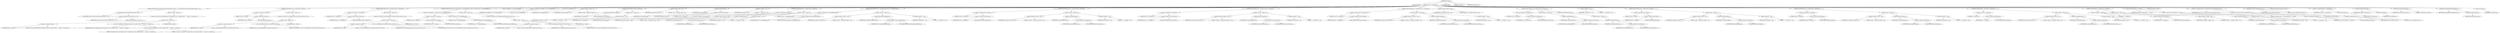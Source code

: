 digraph "execute" {  
"562" [label = <(METHOD,execute)<SUB>309</SUB>> ]
"74" [label = <(PARAM,this)<SUB>309</SUB>> ]
"563" [label = <(BLOCK,&lt;empty&gt;,&lt;empty&gt;)<SUB>309</SUB>> ]
"564" [label = <(CONTROL_STRUCTURE,if (JavaEnvUtils.isJavaVersion(JavaEnvUtils.JAVA_1_1)),if (JavaEnvUtils.isJavaVersion(JavaEnvUtils.JAVA_1_1)))<SUB>310</SUB>> ]
"565" [label = <(isJavaVersion,isJavaVersion(JavaEnvUtils.JAVA_1_1))<SUB>310</SUB>> ]
"566" [label = <(IDENTIFIER,JavaEnvUtils,isJavaVersion(JavaEnvUtils.JAVA_1_1))<SUB>310</SUB>> ]
"567" [label = <(&lt;operator&gt;.fieldAccess,JavaEnvUtils.JAVA_1_1)<SUB>310</SUB>> ]
"568" [label = <(IDENTIFIER,JavaEnvUtils,isJavaVersion(JavaEnvUtils.JAVA_1_1))<SUB>310</SUB>> ]
"569" [label = <(FIELD_IDENTIFIER,JAVA_1_1,JAVA_1_1)<SUB>310</SUB>> ]
"570" [label = <(BLOCK,&lt;empty&gt;,&lt;empty&gt;)<SUB>310</SUB>> ]
"571" [label = <(&lt;operator&gt;.throw,throw new BuildException(&quot;The genkey task is only available on JDK&quot; + &quot; versions 1.2 or greater&quot;);)<SUB>311</SUB>> ]
"572" [label = <(BLOCK,&lt;empty&gt;,&lt;empty&gt;)<SUB>311</SUB>> ]
"573" [label = <(&lt;operator&gt;.assignment,&lt;empty&gt;)> ]
"574" [label = <(IDENTIFIER,$obj10,&lt;empty&gt;)> ]
"575" [label = <(&lt;operator&gt;.alloc,new BuildException(&quot;The genkey task is only available on JDK&quot; + &quot; versions 1.2 or greater&quot;))<SUB>311</SUB>> ]
"576" [label = <(&lt;init&gt;,new BuildException(&quot;The genkey task is only available on JDK&quot; + &quot; versions 1.2 or greater&quot;))<SUB>311</SUB>> ]
"577" [label = <(IDENTIFIER,$obj10,new BuildException(&quot;The genkey task is only available on JDK&quot; + &quot; versions 1.2 or greater&quot;))> ]
"578" [label = <(&lt;operator&gt;.addition,&quot;The genkey task is only available on JDK&quot; + &quot; versions 1.2 or greater&quot;)<SUB>311</SUB>> ]
"579" [label = <(LITERAL,&quot;The genkey task is only available on JDK&quot;,&quot;The genkey task is only available on JDK&quot; + &quot; versions 1.2 or greater&quot;)<SUB>311</SUB>> ]
"580" [label = <(LITERAL,&quot; versions 1.2 or greater&quot;,&quot;The genkey task is only available on JDK&quot; + &quot; versions 1.2 or greater&quot;)<SUB>312</SUB>> ]
"581" [label = <(IDENTIFIER,$obj10,&lt;empty&gt;)> ]
"582" [label = <(CONTROL_STRUCTURE,if (null == alias),if (null == alias))<SUB>315</SUB>> ]
"583" [label = <(&lt;operator&gt;.equals,null == alias)<SUB>315</SUB>> ]
"584" [label = <(LITERAL,null,null == alias)<SUB>315</SUB>> ]
"585" [label = <(&lt;operator&gt;.fieldAccess,this.alias)<SUB>315</SUB>> ]
"586" [label = <(IDENTIFIER,this,null == alias)<SUB>315</SUB>> ]
"587" [label = <(FIELD_IDENTIFIER,alias,alias)<SUB>315</SUB>> ]
"588" [label = <(BLOCK,&lt;empty&gt;,&lt;empty&gt;)<SUB>315</SUB>> ]
"589" [label = <(&lt;operator&gt;.throw,throw new BuildException(&quot;alias attribute must be set&quot;);)<SUB>316</SUB>> ]
"590" [label = <(BLOCK,&lt;empty&gt;,&lt;empty&gt;)<SUB>316</SUB>> ]
"591" [label = <(&lt;operator&gt;.assignment,&lt;empty&gt;)> ]
"592" [label = <(IDENTIFIER,$obj11,&lt;empty&gt;)> ]
"593" [label = <(&lt;operator&gt;.alloc,new BuildException(&quot;alias attribute must be set&quot;))<SUB>316</SUB>> ]
"594" [label = <(&lt;init&gt;,new BuildException(&quot;alias attribute must be set&quot;))<SUB>316</SUB>> ]
"595" [label = <(IDENTIFIER,$obj11,new BuildException(&quot;alias attribute must be set&quot;))> ]
"596" [label = <(LITERAL,&quot;alias attribute must be set&quot;,new BuildException(&quot;alias attribute must be set&quot;))<SUB>316</SUB>> ]
"597" [label = <(IDENTIFIER,$obj11,&lt;empty&gt;)> ]
"598" [label = <(CONTROL_STRUCTURE,if (null == storepass),if (null == storepass))<SUB>319</SUB>> ]
"599" [label = <(&lt;operator&gt;.equals,null == storepass)<SUB>319</SUB>> ]
"600" [label = <(LITERAL,null,null == storepass)<SUB>319</SUB>> ]
"601" [label = <(&lt;operator&gt;.fieldAccess,this.storepass)<SUB>319</SUB>> ]
"602" [label = <(IDENTIFIER,this,null == storepass)<SUB>319</SUB>> ]
"603" [label = <(FIELD_IDENTIFIER,storepass,storepass)<SUB>319</SUB>> ]
"604" [label = <(BLOCK,&lt;empty&gt;,&lt;empty&gt;)<SUB>319</SUB>> ]
"605" [label = <(&lt;operator&gt;.throw,throw new BuildException(&quot;storepass attribute must be set&quot;);)<SUB>320</SUB>> ]
"606" [label = <(BLOCK,&lt;empty&gt;,&lt;empty&gt;)<SUB>320</SUB>> ]
"607" [label = <(&lt;operator&gt;.assignment,&lt;empty&gt;)> ]
"608" [label = <(IDENTIFIER,$obj12,&lt;empty&gt;)> ]
"609" [label = <(&lt;operator&gt;.alloc,new BuildException(&quot;storepass attribute must be set&quot;))<SUB>320</SUB>> ]
"610" [label = <(&lt;init&gt;,new BuildException(&quot;storepass attribute must be set&quot;))<SUB>320</SUB>> ]
"611" [label = <(IDENTIFIER,$obj12,new BuildException(&quot;storepass attribute must be set&quot;))> ]
"612" [label = <(LITERAL,&quot;storepass attribute must be set&quot;,new BuildException(&quot;storepass attribute must be set&quot;))<SUB>320</SUB>> ]
"613" [label = <(IDENTIFIER,$obj12,&lt;empty&gt;)> ]
"614" [label = <(CONTROL_STRUCTURE,if (null == dname &amp;&amp; null == expandedDname),if (null == dname &amp;&amp; null == expandedDname))<SUB>323</SUB>> ]
"615" [label = <(&lt;operator&gt;.logicalAnd,null == dname &amp;&amp; null == expandedDname)<SUB>323</SUB>> ]
"616" [label = <(&lt;operator&gt;.equals,null == dname)<SUB>323</SUB>> ]
"617" [label = <(LITERAL,null,null == dname)<SUB>323</SUB>> ]
"618" [label = <(&lt;operator&gt;.fieldAccess,this.dname)<SUB>323</SUB>> ]
"619" [label = <(IDENTIFIER,this,null == dname)<SUB>323</SUB>> ]
"620" [label = <(FIELD_IDENTIFIER,dname,dname)<SUB>323</SUB>> ]
"621" [label = <(&lt;operator&gt;.equals,null == expandedDname)<SUB>323</SUB>> ]
"622" [label = <(LITERAL,null,null == expandedDname)<SUB>323</SUB>> ]
"623" [label = <(&lt;operator&gt;.fieldAccess,this.expandedDname)<SUB>323</SUB>> ]
"624" [label = <(IDENTIFIER,this,null == expandedDname)<SUB>323</SUB>> ]
"625" [label = <(FIELD_IDENTIFIER,expandedDname,expandedDname)<SUB>323</SUB>> ]
"626" [label = <(BLOCK,&lt;empty&gt;,&lt;empty&gt;)<SUB>323</SUB>> ]
"627" [label = <(&lt;operator&gt;.throw,throw new BuildException(&quot;dname must be set&quot;);)<SUB>324</SUB>> ]
"628" [label = <(BLOCK,&lt;empty&gt;,&lt;empty&gt;)<SUB>324</SUB>> ]
"629" [label = <(&lt;operator&gt;.assignment,&lt;empty&gt;)> ]
"630" [label = <(IDENTIFIER,$obj13,&lt;empty&gt;)> ]
"631" [label = <(&lt;operator&gt;.alloc,new BuildException(&quot;dname must be set&quot;))<SUB>324</SUB>> ]
"632" [label = <(&lt;init&gt;,new BuildException(&quot;dname must be set&quot;))<SUB>324</SUB>> ]
"633" [label = <(IDENTIFIER,$obj13,new BuildException(&quot;dname must be set&quot;))> ]
"634" [label = <(LITERAL,&quot;dname must be set&quot;,new BuildException(&quot;dname must be set&quot;))<SUB>324</SUB>> ]
"635" [label = <(IDENTIFIER,$obj13,&lt;empty&gt;)> ]
"72" [label = <(LOCAL,StringBuffer sb: java.lang.StringBuffer)> ]
"636" [label = <(&lt;operator&gt;.assignment,StringBuffer sb = new StringBuffer())<SUB>327</SUB>> ]
"637" [label = <(IDENTIFIER,sb,StringBuffer sb = new StringBuffer())<SUB>327</SUB>> ]
"638" [label = <(&lt;operator&gt;.alloc,new StringBuffer())<SUB>327</SUB>> ]
"639" [label = <(&lt;init&gt;,new StringBuffer())<SUB>327</SUB>> ]
"71" [label = <(IDENTIFIER,sb,new StringBuffer())<SUB>327</SUB>> ]
"640" [label = <(append,sb.append(&quot;-genkey &quot;))<SUB>329</SUB>> ]
"641" [label = <(IDENTIFIER,sb,sb.append(&quot;-genkey &quot;))<SUB>329</SUB>> ]
"642" [label = <(LITERAL,&quot;-genkey &quot;,sb.append(&quot;-genkey &quot;))<SUB>329</SUB>> ]
"643" [label = <(CONTROL_STRUCTURE,if (verbose),if (verbose))<SUB>331</SUB>> ]
"644" [label = <(&lt;operator&gt;.fieldAccess,this.verbose)<SUB>331</SUB>> ]
"645" [label = <(IDENTIFIER,this,if (verbose))<SUB>331</SUB>> ]
"646" [label = <(FIELD_IDENTIFIER,verbose,verbose)<SUB>331</SUB>> ]
"647" [label = <(BLOCK,&lt;empty&gt;,&lt;empty&gt;)<SUB>331</SUB>> ]
"648" [label = <(append,sb.append(&quot;-v &quot;))<SUB>332</SUB>> ]
"649" [label = <(IDENTIFIER,sb,sb.append(&quot;-v &quot;))<SUB>332</SUB>> ]
"650" [label = <(LITERAL,&quot;-v &quot;,sb.append(&quot;-v &quot;))<SUB>332</SUB>> ]
"651" [label = <(append,sb.append(&quot;-alias \&quot;&quot;))<SUB>335</SUB>> ]
"652" [label = <(IDENTIFIER,sb,sb.append(&quot;-alias \&quot;&quot;))<SUB>335</SUB>> ]
"653" [label = <(LITERAL,&quot;-alias \&quot;&quot;,sb.append(&quot;-alias \&quot;&quot;))<SUB>335</SUB>> ]
"654" [label = <(append,sb.append(alias))<SUB>336</SUB>> ]
"655" [label = <(IDENTIFIER,sb,sb.append(alias))<SUB>336</SUB>> ]
"656" [label = <(&lt;operator&gt;.fieldAccess,this.alias)<SUB>336</SUB>> ]
"657" [label = <(IDENTIFIER,this,sb.append(alias))<SUB>336</SUB>> ]
"658" [label = <(FIELD_IDENTIFIER,alias,alias)<SUB>336</SUB>> ]
"659" [label = <(append,sb.append(&quot;\&quot; &quot;))<SUB>337</SUB>> ]
"660" [label = <(IDENTIFIER,sb,sb.append(&quot;\&quot; &quot;))<SUB>337</SUB>> ]
"661" [label = <(LITERAL,&quot;\&quot; &quot;,sb.append(&quot;\&quot; &quot;))<SUB>337</SUB>> ]
"662" [label = <(CONTROL_STRUCTURE,if (null != dname),if (null != dname))<SUB>339</SUB>> ]
"663" [label = <(&lt;operator&gt;.notEquals,null != dname)<SUB>339</SUB>> ]
"664" [label = <(LITERAL,null,null != dname)<SUB>339</SUB>> ]
"665" [label = <(&lt;operator&gt;.fieldAccess,this.dname)<SUB>339</SUB>> ]
"666" [label = <(IDENTIFIER,this,null != dname)<SUB>339</SUB>> ]
"667" [label = <(FIELD_IDENTIFIER,dname,dname)<SUB>339</SUB>> ]
"668" [label = <(BLOCK,&lt;empty&gt;,&lt;empty&gt;)<SUB>339</SUB>> ]
"669" [label = <(append,sb.append(&quot;-dname \&quot;&quot;))<SUB>340</SUB>> ]
"670" [label = <(IDENTIFIER,sb,sb.append(&quot;-dname \&quot;&quot;))<SUB>340</SUB>> ]
"671" [label = <(LITERAL,&quot;-dname \&quot;&quot;,sb.append(&quot;-dname \&quot;&quot;))<SUB>340</SUB>> ]
"672" [label = <(append,sb.append(dname))<SUB>341</SUB>> ]
"673" [label = <(IDENTIFIER,sb,sb.append(dname))<SUB>341</SUB>> ]
"674" [label = <(&lt;operator&gt;.fieldAccess,this.dname)<SUB>341</SUB>> ]
"675" [label = <(IDENTIFIER,this,sb.append(dname))<SUB>341</SUB>> ]
"676" [label = <(FIELD_IDENTIFIER,dname,dname)<SUB>341</SUB>> ]
"677" [label = <(append,sb.append(&quot;\&quot; &quot;))<SUB>342</SUB>> ]
"678" [label = <(IDENTIFIER,sb,sb.append(&quot;\&quot; &quot;))<SUB>342</SUB>> ]
"679" [label = <(LITERAL,&quot;\&quot; &quot;,sb.append(&quot;\&quot; &quot;))<SUB>342</SUB>> ]
"680" [label = <(CONTROL_STRUCTURE,if (null != expandedDname),if (null != expandedDname))<SUB>345</SUB>> ]
"681" [label = <(&lt;operator&gt;.notEquals,null != expandedDname)<SUB>345</SUB>> ]
"682" [label = <(LITERAL,null,null != expandedDname)<SUB>345</SUB>> ]
"683" [label = <(&lt;operator&gt;.fieldAccess,this.expandedDname)<SUB>345</SUB>> ]
"684" [label = <(IDENTIFIER,this,null != expandedDname)<SUB>345</SUB>> ]
"685" [label = <(FIELD_IDENTIFIER,expandedDname,expandedDname)<SUB>345</SUB>> ]
"686" [label = <(BLOCK,&lt;empty&gt;,&lt;empty&gt;)<SUB>345</SUB>> ]
"687" [label = <(append,sb.append(&quot;-dname \&quot;&quot;))<SUB>346</SUB>> ]
"688" [label = <(IDENTIFIER,sb,sb.append(&quot;-dname \&quot;&quot;))<SUB>346</SUB>> ]
"689" [label = <(LITERAL,&quot;-dname \&quot;&quot;,sb.append(&quot;-dname \&quot;&quot;))<SUB>346</SUB>> ]
"690" [label = <(append,sb.append(expandedDname))<SUB>347</SUB>> ]
"691" [label = <(IDENTIFIER,sb,sb.append(expandedDname))<SUB>347</SUB>> ]
"692" [label = <(&lt;operator&gt;.fieldAccess,this.expandedDname)<SUB>347</SUB>> ]
"693" [label = <(IDENTIFIER,this,sb.append(expandedDname))<SUB>347</SUB>> ]
"694" [label = <(FIELD_IDENTIFIER,expandedDname,expandedDname)<SUB>347</SUB>> ]
"695" [label = <(append,sb.append(&quot;\&quot; &quot;))<SUB>348</SUB>> ]
"696" [label = <(IDENTIFIER,sb,sb.append(&quot;\&quot; &quot;))<SUB>348</SUB>> ]
"697" [label = <(LITERAL,&quot;\&quot; &quot;,sb.append(&quot;\&quot; &quot;))<SUB>348</SUB>> ]
"698" [label = <(CONTROL_STRUCTURE,if (null != keystore),if (null != keystore))<SUB>351</SUB>> ]
"699" [label = <(&lt;operator&gt;.notEquals,null != keystore)<SUB>351</SUB>> ]
"700" [label = <(LITERAL,null,null != keystore)<SUB>351</SUB>> ]
"701" [label = <(&lt;operator&gt;.fieldAccess,this.keystore)<SUB>351</SUB>> ]
"702" [label = <(IDENTIFIER,this,null != keystore)<SUB>351</SUB>> ]
"703" [label = <(FIELD_IDENTIFIER,keystore,keystore)<SUB>351</SUB>> ]
"704" [label = <(BLOCK,&lt;empty&gt;,&lt;empty&gt;)<SUB>351</SUB>> ]
"705" [label = <(append,sb.append(&quot;-keystore \&quot;&quot;))<SUB>352</SUB>> ]
"706" [label = <(IDENTIFIER,sb,sb.append(&quot;-keystore \&quot;&quot;))<SUB>352</SUB>> ]
"707" [label = <(LITERAL,&quot;-keystore \&quot;&quot;,sb.append(&quot;-keystore \&quot;&quot;))<SUB>352</SUB>> ]
"708" [label = <(append,sb.append(keystore))<SUB>353</SUB>> ]
"709" [label = <(IDENTIFIER,sb,sb.append(keystore))<SUB>353</SUB>> ]
"710" [label = <(&lt;operator&gt;.fieldAccess,this.keystore)<SUB>353</SUB>> ]
"711" [label = <(IDENTIFIER,this,sb.append(keystore))<SUB>353</SUB>> ]
"712" [label = <(FIELD_IDENTIFIER,keystore,keystore)<SUB>353</SUB>> ]
"713" [label = <(append,sb.append(&quot;\&quot; &quot;))<SUB>354</SUB>> ]
"714" [label = <(IDENTIFIER,sb,sb.append(&quot;\&quot; &quot;))<SUB>354</SUB>> ]
"715" [label = <(LITERAL,&quot;\&quot; &quot;,sb.append(&quot;\&quot; &quot;))<SUB>354</SUB>> ]
"716" [label = <(CONTROL_STRUCTURE,if (null != storepass),if (null != storepass))<SUB>357</SUB>> ]
"717" [label = <(&lt;operator&gt;.notEquals,null != storepass)<SUB>357</SUB>> ]
"718" [label = <(LITERAL,null,null != storepass)<SUB>357</SUB>> ]
"719" [label = <(&lt;operator&gt;.fieldAccess,this.storepass)<SUB>357</SUB>> ]
"720" [label = <(IDENTIFIER,this,null != storepass)<SUB>357</SUB>> ]
"721" [label = <(FIELD_IDENTIFIER,storepass,storepass)<SUB>357</SUB>> ]
"722" [label = <(BLOCK,&lt;empty&gt;,&lt;empty&gt;)<SUB>357</SUB>> ]
"723" [label = <(append,sb.append(&quot;-storepass \&quot;&quot;))<SUB>358</SUB>> ]
"724" [label = <(IDENTIFIER,sb,sb.append(&quot;-storepass \&quot;&quot;))<SUB>358</SUB>> ]
"725" [label = <(LITERAL,&quot;-storepass \&quot;&quot;,sb.append(&quot;-storepass \&quot;&quot;))<SUB>358</SUB>> ]
"726" [label = <(append,sb.append(storepass))<SUB>359</SUB>> ]
"727" [label = <(IDENTIFIER,sb,sb.append(storepass))<SUB>359</SUB>> ]
"728" [label = <(&lt;operator&gt;.fieldAccess,this.storepass)<SUB>359</SUB>> ]
"729" [label = <(IDENTIFIER,this,sb.append(storepass))<SUB>359</SUB>> ]
"730" [label = <(FIELD_IDENTIFIER,storepass,storepass)<SUB>359</SUB>> ]
"731" [label = <(append,sb.append(&quot;\&quot; &quot;))<SUB>360</SUB>> ]
"732" [label = <(IDENTIFIER,sb,sb.append(&quot;\&quot; &quot;))<SUB>360</SUB>> ]
"733" [label = <(LITERAL,&quot;\&quot; &quot;,sb.append(&quot;\&quot; &quot;))<SUB>360</SUB>> ]
"734" [label = <(CONTROL_STRUCTURE,if (null != storetype),if (null != storetype))<SUB>363</SUB>> ]
"735" [label = <(&lt;operator&gt;.notEquals,null != storetype)<SUB>363</SUB>> ]
"736" [label = <(LITERAL,null,null != storetype)<SUB>363</SUB>> ]
"737" [label = <(&lt;operator&gt;.fieldAccess,this.storetype)<SUB>363</SUB>> ]
"738" [label = <(IDENTIFIER,this,null != storetype)<SUB>363</SUB>> ]
"739" [label = <(FIELD_IDENTIFIER,storetype,storetype)<SUB>363</SUB>> ]
"740" [label = <(BLOCK,&lt;empty&gt;,&lt;empty&gt;)<SUB>363</SUB>> ]
"741" [label = <(append,sb.append(&quot;-storetype \&quot;&quot;))<SUB>364</SUB>> ]
"742" [label = <(IDENTIFIER,sb,sb.append(&quot;-storetype \&quot;&quot;))<SUB>364</SUB>> ]
"743" [label = <(LITERAL,&quot;-storetype \&quot;&quot;,sb.append(&quot;-storetype \&quot;&quot;))<SUB>364</SUB>> ]
"744" [label = <(append,sb.append(storetype))<SUB>365</SUB>> ]
"745" [label = <(IDENTIFIER,sb,sb.append(storetype))<SUB>365</SUB>> ]
"746" [label = <(&lt;operator&gt;.fieldAccess,this.storetype)<SUB>365</SUB>> ]
"747" [label = <(IDENTIFIER,this,sb.append(storetype))<SUB>365</SUB>> ]
"748" [label = <(FIELD_IDENTIFIER,storetype,storetype)<SUB>365</SUB>> ]
"749" [label = <(append,sb.append(&quot;\&quot; &quot;))<SUB>366</SUB>> ]
"750" [label = <(IDENTIFIER,sb,sb.append(&quot;\&quot; &quot;))<SUB>366</SUB>> ]
"751" [label = <(LITERAL,&quot;\&quot; &quot;,sb.append(&quot;\&quot; &quot;))<SUB>366</SUB>> ]
"752" [label = <(append,sb.append(&quot;-keypass \&quot;&quot;))<SUB>369</SUB>> ]
"753" [label = <(IDENTIFIER,sb,sb.append(&quot;-keypass \&quot;&quot;))<SUB>369</SUB>> ]
"754" [label = <(LITERAL,&quot;-keypass \&quot;&quot;,sb.append(&quot;-keypass \&quot;&quot;))<SUB>369</SUB>> ]
"755" [label = <(CONTROL_STRUCTURE,if (null != keypass),if (null != keypass))<SUB>370</SUB>> ]
"756" [label = <(&lt;operator&gt;.notEquals,null != keypass)<SUB>370</SUB>> ]
"757" [label = <(LITERAL,null,null != keypass)<SUB>370</SUB>> ]
"758" [label = <(&lt;operator&gt;.fieldAccess,this.keypass)<SUB>370</SUB>> ]
"759" [label = <(IDENTIFIER,this,null != keypass)<SUB>370</SUB>> ]
"760" [label = <(FIELD_IDENTIFIER,keypass,keypass)<SUB>370</SUB>> ]
"761" [label = <(BLOCK,&lt;empty&gt;,&lt;empty&gt;)<SUB>370</SUB>> ]
"762" [label = <(append,sb.append(keypass))<SUB>371</SUB>> ]
"763" [label = <(IDENTIFIER,sb,sb.append(keypass))<SUB>371</SUB>> ]
"764" [label = <(&lt;operator&gt;.fieldAccess,this.keypass)<SUB>371</SUB>> ]
"765" [label = <(IDENTIFIER,this,sb.append(keypass))<SUB>371</SUB>> ]
"766" [label = <(FIELD_IDENTIFIER,keypass,keypass)<SUB>371</SUB>> ]
"767" [label = <(CONTROL_STRUCTURE,else,else)<SUB>372</SUB>> ]
"768" [label = <(BLOCK,&lt;empty&gt;,&lt;empty&gt;)<SUB>372</SUB>> ]
"769" [label = <(append,sb.append(storepass))<SUB>373</SUB>> ]
"770" [label = <(IDENTIFIER,sb,sb.append(storepass))<SUB>373</SUB>> ]
"771" [label = <(&lt;operator&gt;.fieldAccess,this.storepass)<SUB>373</SUB>> ]
"772" [label = <(IDENTIFIER,this,sb.append(storepass))<SUB>373</SUB>> ]
"773" [label = <(FIELD_IDENTIFIER,storepass,storepass)<SUB>373</SUB>> ]
"774" [label = <(append,sb.append(&quot;\&quot; &quot;))<SUB>375</SUB>> ]
"775" [label = <(IDENTIFIER,sb,sb.append(&quot;\&quot; &quot;))<SUB>375</SUB>> ]
"776" [label = <(LITERAL,&quot;\&quot; &quot;,sb.append(&quot;\&quot; &quot;))<SUB>375</SUB>> ]
"777" [label = <(CONTROL_STRUCTURE,if (null != sigalg),if (null != sigalg))<SUB>377</SUB>> ]
"778" [label = <(&lt;operator&gt;.notEquals,null != sigalg)<SUB>377</SUB>> ]
"779" [label = <(LITERAL,null,null != sigalg)<SUB>377</SUB>> ]
"780" [label = <(&lt;operator&gt;.fieldAccess,this.sigalg)<SUB>377</SUB>> ]
"781" [label = <(IDENTIFIER,this,null != sigalg)<SUB>377</SUB>> ]
"782" [label = <(FIELD_IDENTIFIER,sigalg,sigalg)<SUB>377</SUB>> ]
"783" [label = <(BLOCK,&lt;empty&gt;,&lt;empty&gt;)<SUB>377</SUB>> ]
"784" [label = <(append,sb.append(&quot;-sigalg \&quot;&quot;))<SUB>378</SUB>> ]
"785" [label = <(IDENTIFIER,sb,sb.append(&quot;-sigalg \&quot;&quot;))<SUB>378</SUB>> ]
"786" [label = <(LITERAL,&quot;-sigalg \&quot;&quot;,sb.append(&quot;-sigalg \&quot;&quot;))<SUB>378</SUB>> ]
"787" [label = <(append,sb.append(sigalg))<SUB>379</SUB>> ]
"788" [label = <(IDENTIFIER,sb,sb.append(sigalg))<SUB>379</SUB>> ]
"789" [label = <(&lt;operator&gt;.fieldAccess,this.sigalg)<SUB>379</SUB>> ]
"790" [label = <(IDENTIFIER,this,sb.append(sigalg))<SUB>379</SUB>> ]
"791" [label = <(FIELD_IDENTIFIER,sigalg,sigalg)<SUB>379</SUB>> ]
"792" [label = <(append,sb.append(&quot;\&quot; &quot;))<SUB>380</SUB>> ]
"793" [label = <(IDENTIFIER,sb,sb.append(&quot;\&quot; &quot;))<SUB>380</SUB>> ]
"794" [label = <(LITERAL,&quot;\&quot; &quot;,sb.append(&quot;\&quot; &quot;))<SUB>380</SUB>> ]
"795" [label = <(CONTROL_STRUCTURE,if (null != keyalg),if (null != keyalg))<SUB>383</SUB>> ]
"796" [label = <(&lt;operator&gt;.notEquals,null != keyalg)<SUB>383</SUB>> ]
"797" [label = <(LITERAL,null,null != keyalg)<SUB>383</SUB>> ]
"798" [label = <(&lt;operator&gt;.fieldAccess,this.keyalg)<SUB>383</SUB>> ]
"799" [label = <(IDENTIFIER,this,null != keyalg)<SUB>383</SUB>> ]
"800" [label = <(FIELD_IDENTIFIER,keyalg,keyalg)<SUB>383</SUB>> ]
"801" [label = <(BLOCK,&lt;empty&gt;,&lt;empty&gt;)<SUB>383</SUB>> ]
"802" [label = <(append,sb.append(&quot;-keyalg \&quot;&quot;))<SUB>384</SUB>> ]
"803" [label = <(IDENTIFIER,sb,sb.append(&quot;-keyalg \&quot;&quot;))<SUB>384</SUB>> ]
"804" [label = <(LITERAL,&quot;-keyalg \&quot;&quot;,sb.append(&quot;-keyalg \&quot;&quot;))<SUB>384</SUB>> ]
"805" [label = <(append,sb.append(keyalg))<SUB>385</SUB>> ]
"806" [label = <(IDENTIFIER,sb,sb.append(keyalg))<SUB>385</SUB>> ]
"807" [label = <(&lt;operator&gt;.fieldAccess,this.keyalg)<SUB>385</SUB>> ]
"808" [label = <(IDENTIFIER,this,sb.append(keyalg))<SUB>385</SUB>> ]
"809" [label = <(FIELD_IDENTIFIER,keyalg,keyalg)<SUB>385</SUB>> ]
"810" [label = <(append,sb.append(&quot;\&quot; &quot;))<SUB>386</SUB>> ]
"811" [label = <(IDENTIFIER,sb,sb.append(&quot;\&quot; &quot;))<SUB>386</SUB>> ]
"812" [label = <(LITERAL,&quot;\&quot; &quot;,sb.append(&quot;\&quot; &quot;))<SUB>386</SUB>> ]
"813" [label = <(CONTROL_STRUCTURE,if (0 &lt; keysize),if (0 &lt; keysize))<SUB>390</SUB>> ]
"814" [label = <(&lt;operator&gt;.lessThan,0 &lt; keysize)<SUB>390</SUB>> ]
"815" [label = <(LITERAL,0,0 &lt; keysize)<SUB>390</SUB>> ]
"816" [label = <(&lt;operator&gt;.fieldAccess,this.keysize)<SUB>390</SUB>> ]
"817" [label = <(IDENTIFIER,this,0 &lt; keysize)<SUB>390</SUB>> ]
"818" [label = <(FIELD_IDENTIFIER,keysize,keysize)<SUB>390</SUB>> ]
"819" [label = <(BLOCK,&lt;empty&gt;,&lt;empty&gt;)<SUB>390</SUB>> ]
"820" [label = <(append,sb.append(&quot;-keysize \&quot;&quot;))<SUB>391</SUB>> ]
"821" [label = <(IDENTIFIER,sb,sb.append(&quot;-keysize \&quot;&quot;))<SUB>391</SUB>> ]
"822" [label = <(LITERAL,&quot;-keysize \&quot;&quot;,sb.append(&quot;-keysize \&quot;&quot;))<SUB>391</SUB>> ]
"823" [label = <(append,sb.append(keysize))<SUB>392</SUB>> ]
"824" [label = <(IDENTIFIER,sb,sb.append(keysize))<SUB>392</SUB>> ]
"825" [label = <(&lt;operator&gt;.fieldAccess,this.keysize)<SUB>392</SUB>> ]
"826" [label = <(IDENTIFIER,this,sb.append(keysize))<SUB>392</SUB>> ]
"827" [label = <(FIELD_IDENTIFIER,keysize,keysize)<SUB>392</SUB>> ]
"828" [label = <(append,sb.append(&quot;\&quot; &quot;))<SUB>393</SUB>> ]
"829" [label = <(IDENTIFIER,sb,sb.append(&quot;\&quot; &quot;))<SUB>393</SUB>> ]
"830" [label = <(LITERAL,&quot;\&quot; &quot;,sb.append(&quot;\&quot; &quot;))<SUB>393</SUB>> ]
"831" [label = <(CONTROL_STRUCTURE,if (0 &lt; validity),if (0 &lt; validity))<SUB>396</SUB>> ]
"832" [label = <(&lt;operator&gt;.lessThan,0 &lt; validity)<SUB>396</SUB>> ]
"833" [label = <(LITERAL,0,0 &lt; validity)<SUB>396</SUB>> ]
"834" [label = <(&lt;operator&gt;.fieldAccess,this.validity)<SUB>396</SUB>> ]
"835" [label = <(IDENTIFIER,this,0 &lt; validity)<SUB>396</SUB>> ]
"836" [label = <(FIELD_IDENTIFIER,validity,validity)<SUB>396</SUB>> ]
"837" [label = <(BLOCK,&lt;empty&gt;,&lt;empty&gt;)<SUB>396</SUB>> ]
"838" [label = <(append,sb.append(&quot;-validity \&quot;&quot;))<SUB>397</SUB>> ]
"839" [label = <(IDENTIFIER,sb,sb.append(&quot;-validity \&quot;&quot;))<SUB>397</SUB>> ]
"840" [label = <(LITERAL,&quot;-validity \&quot;&quot;,sb.append(&quot;-validity \&quot;&quot;))<SUB>397</SUB>> ]
"841" [label = <(append,sb.append(validity))<SUB>398</SUB>> ]
"842" [label = <(IDENTIFIER,sb,sb.append(validity))<SUB>398</SUB>> ]
"843" [label = <(&lt;operator&gt;.fieldAccess,this.validity)<SUB>398</SUB>> ]
"844" [label = <(IDENTIFIER,this,sb.append(validity))<SUB>398</SUB>> ]
"845" [label = <(FIELD_IDENTIFIER,validity,validity)<SUB>398</SUB>> ]
"846" [label = <(append,sb.append(&quot;\&quot; &quot;))<SUB>399</SUB>> ]
"847" [label = <(IDENTIFIER,sb,sb.append(&quot;\&quot; &quot;))<SUB>399</SUB>> ]
"848" [label = <(LITERAL,&quot;\&quot; &quot;,sb.append(&quot;\&quot; &quot;))<SUB>399</SUB>> ]
"849" [label = <(log,log(&quot;Generating Key for &quot; + alias))<SUB>402</SUB>> ]
"73" [label = <(IDENTIFIER,this,log(&quot;Generating Key for &quot; + alias))<SUB>402</SUB>> ]
"850" [label = <(&lt;operator&gt;.addition,&quot;Generating Key for &quot; + alias)<SUB>402</SUB>> ]
"851" [label = <(LITERAL,&quot;Generating Key for &quot;,&quot;Generating Key for &quot; + alias)<SUB>402</SUB>> ]
"852" [label = <(&lt;operator&gt;.fieldAccess,this.alias)<SUB>402</SUB>> ]
"853" [label = <(IDENTIFIER,this,&quot;Generating Key for &quot; + alias)<SUB>402</SUB>> ]
"854" [label = <(FIELD_IDENTIFIER,alias,alias)<SUB>402</SUB>> ]
"855" [label = <(LOCAL,ExecTask cmd: ANY)> ]
"856" [label = <(&lt;operator&gt;.assignment,ANY cmd = (ExecTask) project.createTask(&quot;exec&quot;))<SUB>403</SUB>> ]
"857" [label = <(IDENTIFIER,cmd,ANY cmd = (ExecTask) project.createTask(&quot;exec&quot;))<SUB>403</SUB>> ]
"858" [label = <(&lt;operator&gt;.cast,(ExecTask) project.createTask(&quot;exec&quot;))<SUB>403</SUB>> ]
"859" [label = <(TYPE_REF,ExecTask,ExecTask)<SUB>403</SUB>> ]
"860" [label = <(createTask,createTask(&quot;exec&quot;))<SUB>403</SUB>> ]
"861" [label = <(IDENTIFIER,project,createTask(&quot;exec&quot;))<SUB>403</SUB>> ]
"862" [label = <(LITERAL,&quot;exec&quot;,createTask(&quot;exec&quot;))<SUB>403</SUB>> ]
"863" [label = <(setExecutable,setExecutable(&quot;keytool&quot;))<SUB>404</SUB>> ]
"864" [label = <(IDENTIFIER,cmd,setExecutable(&quot;keytool&quot;))<SUB>404</SUB>> ]
"865" [label = <(LITERAL,&quot;keytool&quot;,setExecutable(&quot;keytool&quot;))<SUB>404</SUB>> ]
"866" [label = <(LOCAL,Commandline.Argument arg: ANY)> ]
"867" [label = <(&lt;operator&gt;.assignment,ANY arg = createArg())<SUB>405</SUB>> ]
"868" [label = <(IDENTIFIER,arg,ANY arg = createArg())<SUB>405</SUB>> ]
"869" [label = <(createArg,createArg())<SUB>405</SUB>> ]
"870" [label = <(IDENTIFIER,cmd,createArg())<SUB>405</SUB>> ]
"871" [label = <(setLine,setLine(sb.toString()))<SUB>406</SUB>> ]
"872" [label = <(IDENTIFIER,arg,setLine(sb.toString()))<SUB>406</SUB>> ]
"873" [label = <(toString,sb.toString())<SUB>406</SUB>> ]
"874" [label = <(IDENTIFIER,sb,sb.toString())<SUB>406</SUB>> ]
"875" [label = <(setFailonerror,setFailonerror(true))<SUB>407</SUB>> ]
"876" [label = <(IDENTIFIER,cmd,setFailonerror(true))<SUB>407</SUB>> ]
"877" [label = <(LITERAL,true,setFailonerror(true))<SUB>407</SUB>> ]
"878" [label = <(setTaskName,setTaskName(getTaskName()))<SUB>408</SUB>> ]
"879" [label = <(IDENTIFIER,cmd,setTaskName(getTaskName()))<SUB>408</SUB>> ]
"880" [label = <(getTaskName,getTaskName())<SUB>408</SUB>> ]
"75" [label = <(IDENTIFIER,this,getTaskName())<SUB>408</SUB>> ]
"881" [label = <(execute,execute())<SUB>409</SUB>> ]
"882" [label = <(IDENTIFIER,cmd,execute())<SUB>409</SUB>> ]
"883" [label = <(MODIFIER,PUBLIC)> ]
"884" [label = <(MODIFIER,VIRTUAL)> ]
"885" [label = <(METHOD_RETURN,void)<SUB>309</SUB>> ]
  "562" -> "74" 
  "562" -> "563" 
  "562" -> "883" 
  "562" -> "884" 
  "562" -> "885" 
  "563" -> "564" 
  "563" -> "582" 
  "563" -> "598" 
  "563" -> "614" 
  "563" -> "72" 
  "563" -> "636" 
  "563" -> "639" 
  "563" -> "640" 
  "563" -> "643" 
  "563" -> "651" 
  "563" -> "654" 
  "563" -> "659" 
  "563" -> "662" 
  "563" -> "680" 
  "563" -> "698" 
  "563" -> "716" 
  "563" -> "734" 
  "563" -> "752" 
  "563" -> "755" 
  "563" -> "774" 
  "563" -> "777" 
  "563" -> "795" 
  "563" -> "813" 
  "563" -> "831" 
  "563" -> "849" 
  "563" -> "855" 
  "563" -> "856" 
  "563" -> "863" 
  "563" -> "866" 
  "563" -> "867" 
  "563" -> "871" 
  "563" -> "875" 
  "563" -> "878" 
  "563" -> "881" 
  "564" -> "565" 
  "564" -> "570" 
  "565" -> "566" 
  "565" -> "567" 
  "567" -> "568" 
  "567" -> "569" 
  "570" -> "571" 
  "571" -> "572" 
  "572" -> "573" 
  "572" -> "576" 
  "572" -> "581" 
  "573" -> "574" 
  "573" -> "575" 
  "576" -> "577" 
  "576" -> "578" 
  "578" -> "579" 
  "578" -> "580" 
  "582" -> "583" 
  "582" -> "588" 
  "583" -> "584" 
  "583" -> "585" 
  "585" -> "586" 
  "585" -> "587" 
  "588" -> "589" 
  "589" -> "590" 
  "590" -> "591" 
  "590" -> "594" 
  "590" -> "597" 
  "591" -> "592" 
  "591" -> "593" 
  "594" -> "595" 
  "594" -> "596" 
  "598" -> "599" 
  "598" -> "604" 
  "599" -> "600" 
  "599" -> "601" 
  "601" -> "602" 
  "601" -> "603" 
  "604" -> "605" 
  "605" -> "606" 
  "606" -> "607" 
  "606" -> "610" 
  "606" -> "613" 
  "607" -> "608" 
  "607" -> "609" 
  "610" -> "611" 
  "610" -> "612" 
  "614" -> "615" 
  "614" -> "626" 
  "615" -> "616" 
  "615" -> "621" 
  "616" -> "617" 
  "616" -> "618" 
  "618" -> "619" 
  "618" -> "620" 
  "621" -> "622" 
  "621" -> "623" 
  "623" -> "624" 
  "623" -> "625" 
  "626" -> "627" 
  "627" -> "628" 
  "628" -> "629" 
  "628" -> "632" 
  "628" -> "635" 
  "629" -> "630" 
  "629" -> "631" 
  "632" -> "633" 
  "632" -> "634" 
  "636" -> "637" 
  "636" -> "638" 
  "639" -> "71" 
  "640" -> "641" 
  "640" -> "642" 
  "643" -> "644" 
  "643" -> "647" 
  "644" -> "645" 
  "644" -> "646" 
  "647" -> "648" 
  "648" -> "649" 
  "648" -> "650" 
  "651" -> "652" 
  "651" -> "653" 
  "654" -> "655" 
  "654" -> "656" 
  "656" -> "657" 
  "656" -> "658" 
  "659" -> "660" 
  "659" -> "661" 
  "662" -> "663" 
  "662" -> "668" 
  "663" -> "664" 
  "663" -> "665" 
  "665" -> "666" 
  "665" -> "667" 
  "668" -> "669" 
  "668" -> "672" 
  "668" -> "677" 
  "669" -> "670" 
  "669" -> "671" 
  "672" -> "673" 
  "672" -> "674" 
  "674" -> "675" 
  "674" -> "676" 
  "677" -> "678" 
  "677" -> "679" 
  "680" -> "681" 
  "680" -> "686" 
  "681" -> "682" 
  "681" -> "683" 
  "683" -> "684" 
  "683" -> "685" 
  "686" -> "687" 
  "686" -> "690" 
  "686" -> "695" 
  "687" -> "688" 
  "687" -> "689" 
  "690" -> "691" 
  "690" -> "692" 
  "692" -> "693" 
  "692" -> "694" 
  "695" -> "696" 
  "695" -> "697" 
  "698" -> "699" 
  "698" -> "704" 
  "699" -> "700" 
  "699" -> "701" 
  "701" -> "702" 
  "701" -> "703" 
  "704" -> "705" 
  "704" -> "708" 
  "704" -> "713" 
  "705" -> "706" 
  "705" -> "707" 
  "708" -> "709" 
  "708" -> "710" 
  "710" -> "711" 
  "710" -> "712" 
  "713" -> "714" 
  "713" -> "715" 
  "716" -> "717" 
  "716" -> "722" 
  "717" -> "718" 
  "717" -> "719" 
  "719" -> "720" 
  "719" -> "721" 
  "722" -> "723" 
  "722" -> "726" 
  "722" -> "731" 
  "723" -> "724" 
  "723" -> "725" 
  "726" -> "727" 
  "726" -> "728" 
  "728" -> "729" 
  "728" -> "730" 
  "731" -> "732" 
  "731" -> "733" 
  "734" -> "735" 
  "734" -> "740" 
  "735" -> "736" 
  "735" -> "737" 
  "737" -> "738" 
  "737" -> "739" 
  "740" -> "741" 
  "740" -> "744" 
  "740" -> "749" 
  "741" -> "742" 
  "741" -> "743" 
  "744" -> "745" 
  "744" -> "746" 
  "746" -> "747" 
  "746" -> "748" 
  "749" -> "750" 
  "749" -> "751" 
  "752" -> "753" 
  "752" -> "754" 
  "755" -> "756" 
  "755" -> "761" 
  "755" -> "767" 
  "756" -> "757" 
  "756" -> "758" 
  "758" -> "759" 
  "758" -> "760" 
  "761" -> "762" 
  "762" -> "763" 
  "762" -> "764" 
  "764" -> "765" 
  "764" -> "766" 
  "767" -> "768" 
  "768" -> "769" 
  "769" -> "770" 
  "769" -> "771" 
  "771" -> "772" 
  "771" -> "773" 
  "774" -> "775" 
  "774" -> "776" 
  "777" -> "778" 
  "777" -> "783" 
  "778" -> "779" 
  "778" -> "780" 
  "780" -> "781" 
  "780" -> "782" 
  "783" -> "784" 
  "783" -> "787" 
  "783" -> "792" 
  "784" -> "785" 
  "784" -> "786" 
  "787" -> "788" 
  "787" -> "789" 
  "789" -> "790" 
  "789" -> "791" 
  "792" -> "793" 
  "792" -> "794" 
  "795" -> "796" 
  "795" -> "801" 
  "796" -> "797" 
  "796" -> "798" 
  "798" -> "799" 
  "798" -> "800" 
  "801" -> "802" 
  "801" -> "805" 
  "801" -> "810" 
  "802" -> "803" 
  "802" -> "804" 
  "805" -> "806" 
  "805" -> "807" 
  "807" -> "808" 
  "807" -> "809" 
  "810" -> "811" 
  "810" -> "812" 
  "813" -> "814" 
  "813" -> "819" 
  "814" -> "815" 
  "814" -> "816" 
  "816" -> "817" 
  "816" -> "818" 
  "819" -> "820" 
  "819" -> "823" 
  "819" -> "828" 
  "820" -> "821" 
  "820" -> "822" 
  "823" -> "824" 
  "823" -> "825" 
  "825" -> "826" 
  "825" -> "827" 
  "828" -> "829" 
  "828" -> "830" 
  "831" -> "832" 
  "831" -> "837" 
  "832" -> "833" 
  "832" -> "834" 
  "834" -> "835" 
  "834" -> "836" 
  "837" -> "838" 
  "837" -> "841" 
  "837" -> "846" 
  "838" -> "839" 
  "838" -> "840" 
  "841" -> "842" 
  "841" -> "843" 
  "843" -> "844" 
  "843" -> "845" 
  "846" -> "847" 
  "846" -> "848" 
  "849" -> "73" 
  "849" -> "850" 
  "850" -> "851" 
  "850" -> "852" 
  "852" -> "853" 
  "852" -> "854" 
  "856" -> "857" 
  "856" -> "858" 
  "858" -> "859" 
  "858" -> "860" 
  "860" -> "861" 
  "860" -> "862" 
  "863" -> "864" 
  "863" -> "865" 
  "867" -> "868" 
  "867" -> "869" 
  "869" -> "870" 
  "871" -> "872" 
  "871" -> "873" 
  "873" -> "874" 
  "875" -> "876" 
  "875" -> "877" 
  "878" -> "879" 
  "878" -> "880" 
  "880" -> "75" 
  "881" -> "882" 
}
